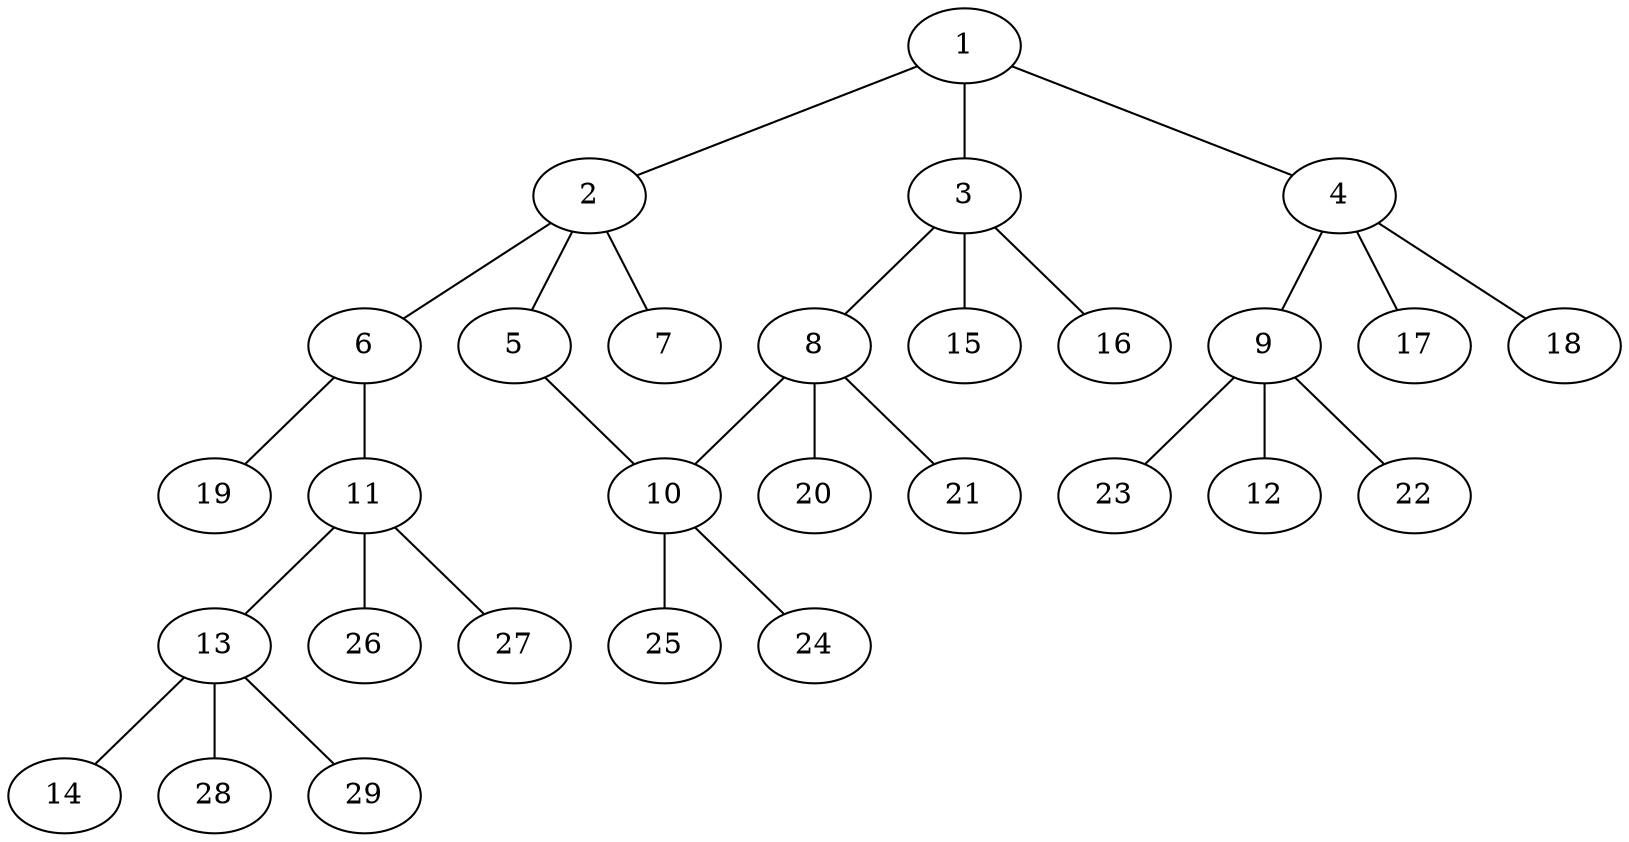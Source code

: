 graph molecule_2217 {
	1	 [chem=N];
	2	 [chem=P];
	1 -- 2	 [valence=1];
	3	 [chem=C];
	1 -- 3	 [valence=1];
	4	 [chem=C];
	1 -- 4	 [valence=1];
	5	 [chem=O];
	2 -- 5	 [valence=1];
	6	 [chem=N];
	2 -- 6	 [valence=1];
	7	 [chem=O];
	2 -- 7	 [valence=2];
	8	 [chem=C];
	3 -- 8	 [valence=1];
	15	 [chem=H];
	3 -- 15	 [valence=1];
	16	 [chem=H];
	3 -- 16	 [valence=1];
	9	 [chem=C];
	4 -- 9	 [valence=1];
	17	 [chem=H];
	4 -- 17	 [valence=1];
	18	 [chem=H];
	4 -- 18	 [valence=1];
	10	 [chem=C];
	5 -- 10	 [valence=1];
	11	 [chem=C];
	6 -- 11	 [valence=1];
	19	 [chem=H];
	6 -- 19	 [valence=1];
	8 -- 10	 [valence=1];
	20	 [chem=H];
	8 -- 20	 [valence=1];
	21	 [chem=H];
	8 -- 21	 [valence=1];
	12	 [chem=Cl];
	9 -- 12	 [valence=1];
	22	 [chem=H];
	9 -- 22	 [valence=1];
	23	 [chem=H];
	9 -- 23	 [valence=1];
	24	 [chem=H];
	10 -- 24	 [valence=1];
	25	 [chem=H];
	10 -- 25	 [valence=1];
	13	 [chem=C];
	11 -- 13	 [valence=1];
	26	 [chem=H];
	11 -- 26	 [valence=1];
	27	 [chem=H];
	11 -- 27	 [valence=1];
	14	 [chem=Cl];
	13 -- 14	 [valence=1];
	28	 [chem=H];
	13 -- 28	 [valence=1];
	29	 [chem=H];
	13 -- 29	 [valence=1];
}
